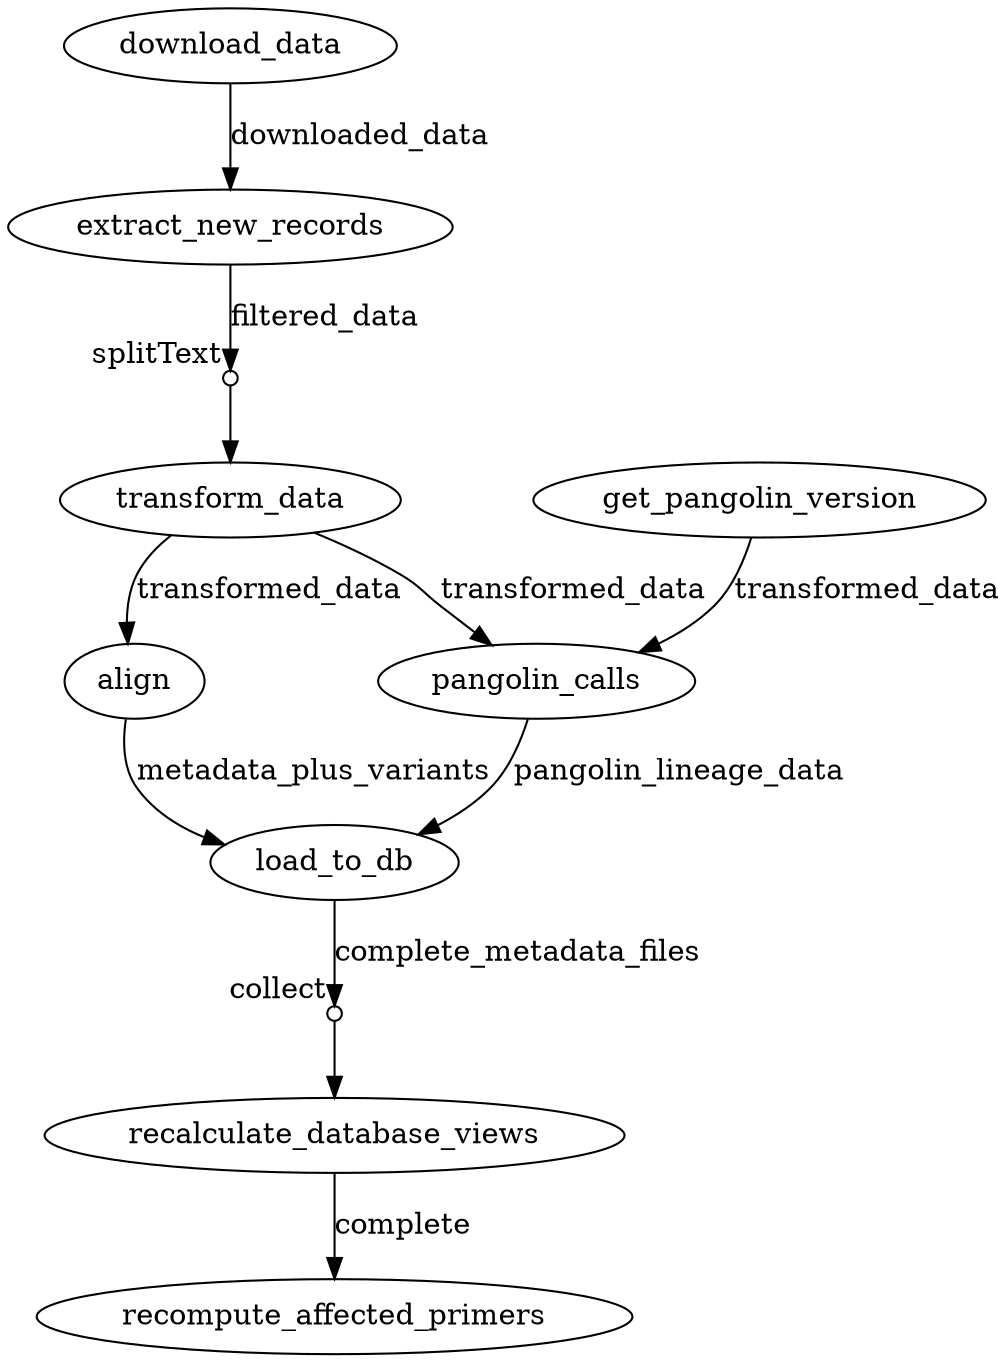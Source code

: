 digraph "summarize_variants" {

update_downloadData [label="download_data"];


update_extractNewRecords [label="extract_new_records"];
update_downloadData -> update_extractNewRecords [label="downloaded_data"];

update_splitText [shape=circle,label="",fixedsize=true,width=0.1,xlabel="splitText"];
update_extractNewRecords -> update_splitText [label="filtered_data"];

update_transformData [label="transform_data"];
update_splitText -> update_transformData;

update_align [label="align"];
update_transformData -> update_align [label="transformed_data"];

update_align -> update_loadToDB [label="metadata_plus_variants"];

update_getPangolinVersion [label="get_pangolin_version"];

update_pangolinCalls [label="pangolin_calls"];
update_getPangolinVersion -> update_pangolinCalls [label="transformed_data"];

update_transformData -> update_pangolinCalls [label="transformed_data"];

update_pangolinCalls -> update_loadToDB [label="pangolin_lineage_data"];

update_loadToDB [label="load_to_db"];

update_collect2 [shape=circle,label="",fixedsize=true,width=0.1,xlabel="collect"];
update_loadToDB -> update_collect2 [label="complete_metadata_files"];

update_recalculateDatabaseViews [label="recalculate_database_views"];

update_collect2 -> update_recalculateDatabaseViews;

update_recomputeAffectedPrimers [label="recompute_affected_primers"];
update_recalculateDatabaseViews -> update_recomputeAffectedPrimers [label="complete"];


}

digraph "recall_pangolin" {

recall_downloadData [label="download_data"];

recall_getPangolinVersion [label="get_pangolin_version"];
recall_pangolinCalls [label="pangolin_calls"];

recall_getPangolinVersion -> recall_pangolinCalls [label="latest_pangolin"];

recall_extractNewRecords [label="extract_new_records"];
recall_downloadData -> recall_extractNewRecords [label="downloaded_data"];

recall_splitText [shape=circle,label="",fixedsize=true,width=0.1,xlabel="splitText"];
recall_extractNewRecords -> recall_splitText;

recall_transformData [label="transform_data"];
recall_splitText -> recall_transformData;

recall_transformData -> recall_pangolinCalls;

recall_loadPangolinData [label="load_pangolin_data"];
recall_pangolinCalls -> recall_loadPangolinData;

recall_collect [shape=circle,label="",fixedsize=true,width=0.1,xlabel="collect"];
recall_loadPangolinData -> recall_collect;

recall_updateCalls [label="update_calls"];
recall_collect -> recall_updateCalls;

recall_cleanupOldCalls [label="cleanup_old_calls"];
recall_updateCalls -> recall_cleanupOldCalls;

recall_recomputeAffectedPrimers [label="recompute_affected_primers"];
recall_updateCalls -> recall_recomputeAffectedPrimers;

}
